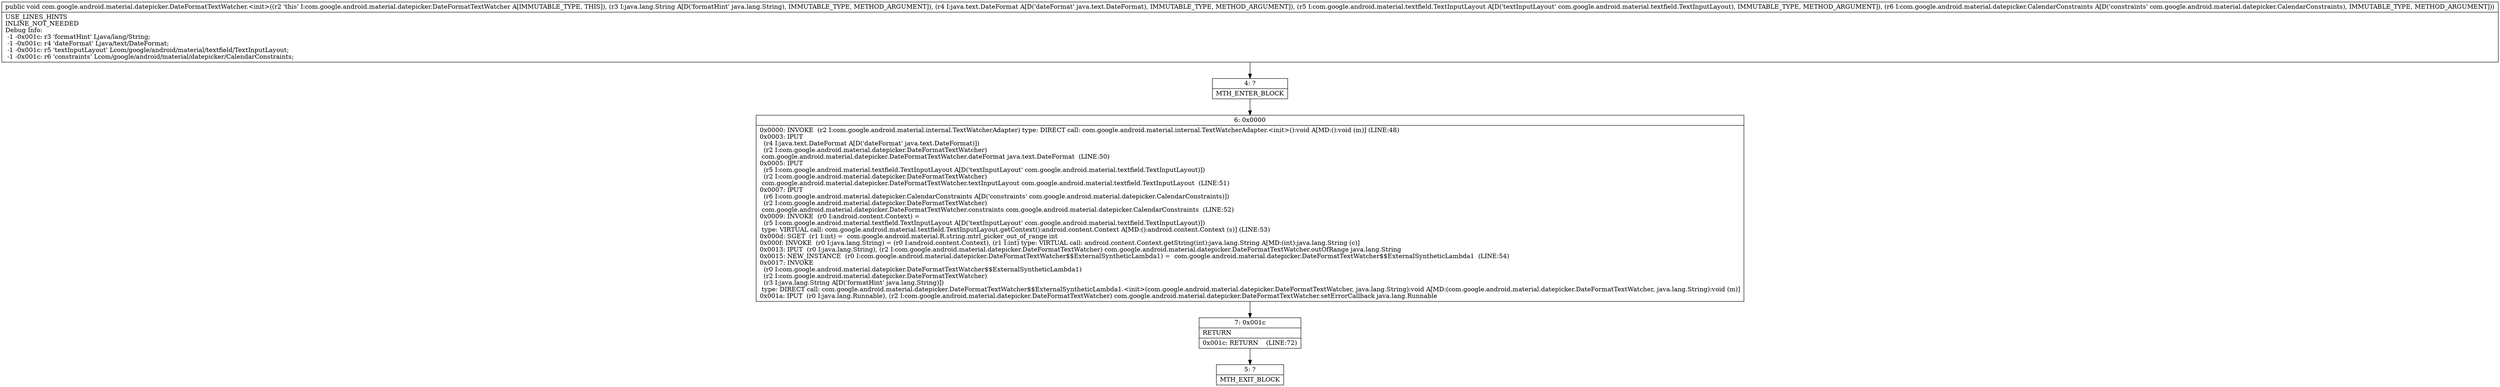 digraph "CFG forcom.google.android.material.datepicker.DateFormatTextWatcher.\<init\>(Ljava\/lang\/String;Ljava\/text\/DateFormat;Lcom\/google\/android\/material\/textfield\/TextInputLayout;Lcom\/google\/android\/material\/datepicker\/CalendarConstraints;)V" {
Node_4 [shape=record,label="{4\:\ ?|MTH_ENTER_BLOCK\l}"];
Node_6 [shape=record,label="{6\:\ 0x0000|0x0000: INVOKE  (r2 I:com.google.android.material.internal.TextWatcherAdapter) type: DIRECT call: com.google.android.material.internal.TextWatcherAdapter.\<init\>():void A[MD:():void (m)] (LINE:48)\l0x0003: IPUT  \l  (r4 I:java.text.DateFormat A[D('dateFormat' java.text.DateFormat)])\l  (r2 I:com.google.android.material.datepicker.DateFormatTextWatcher)\l com.google.android.material.datepicker.DateFormatTextWatcher.dateFormat java.text.DateFormat  (LINE:50)\l0x0005: IPUT  \l  (r5 I:com.google.android.material.textfield.TextInputLayout A[D('textInputLayout' com.google.android.material.textfield.TextInputLayout)])\l  (r2 I:com.google.android.material.datepicker.DateFormatTextWatcher)\l com.google.android.material.datepicker.DateFormatTextWatcher.textInputLayout com.google.android.material.textfield.TextInputLayout  (LINE:51)\l0x0007: IPUT  \l  (r6 I:com.google.android.material.datepicker.CalendarConstraints A[D('constraints' com.google.android.material.datepicker.CalendarConstraints)])\l  (r2 I:com.google.android.material.datepicker.DateFormatTextWatcher)\l com.google.android.material.datepicker.DateFormatTextWatcher.constraints com.google.android.material.datepicker.CalendarConstraints  (LINE:52)\l0x0009: INVOKE  (r0 I:android.content.Context) = \l  (r5 I:com.google.android.material.textfield.TextInputLayout A[D('textInputLayout' com.google.android.material.textfield.TextInputLayout)])\l type: VIRTUAL call: com.google.android.material.textfield.TextInputLayout.getContext():android.content.Context A[MD:():android.content.Context (s)] (LINE:53)\l0x000d: SGET  (r1 I:int) =  com.google.android.material.R.string.mtrl_picker_out_of_range int \l0x000f: INVOKE  (r0 I:java.lang.String) = (r0 I:android.content.Context), (r1 I:int) type: VIRTUAL call: android.content.Context.getString(int):java.lang.String A[MD:(int):java.lang.String (c)]\l0x0013: IPUT  (r0 I:java.lang.String), (r2 I:com.google.android.material.datepicker.DateFormatTextWatcher) com.google.android.material.datepicker.DateFormatTextWatcher.outOfRange java.lang.String \l0x0015: NEW_INSTANCE  (r0 I:com.google.android.material.datepicker.DateFormatTextWatcher$$ExternalSyntheticLambda1) =  com.google.android.material.datepicker.DateFormatTextWatcher$$ExternalSyntheticLambda1  (LINE:54)\l0x0017: INVOKE  \l  (r0 I:com.google.android.material.datepicker.DateFormatTextWatcher$$ExternalSyntheticLambda1)\l  (r2 I:com.google.android.material.datepicker.DateFormatTextWatcher)\l  (r3 I:java.lang.String A[D('formatHint' java.lang.String)])\l type: DIRECT call: com.google.android.material.datepicker.DateFormatTextWatcher$$ExternalSyntheticLambda1.\<init\>(com.google.android.material.datepicker.DateFormatTextWatcher, java.lang.String):void A[MD:(com.google.android.material.datepicker.DateFormatTextWatcher, java.lang.String):void (m)]\l0x001a: IPUT  (r0 I:java.lang.Runnable), (r2 I:com.google.android.material.datepicker.DateFormatTextWatcher) com.google.android.material.datepicker.DateFormatTextWatcher.setErrorCallback java.lang.Runnable \l}"];
Node_7 [shape=record,label="{7\:\ 0x001c|RETURN\l|0x001c: RETURN    (LINE:72)\l}"];
Node_5 [shape=record,label="{5\:\ ?|MTH_EXIT_BLOCK\l}"];
MethodNode[shape=record,label="{public void com.google.android.material.datepicker.DateFormatTextWatcher.\<init\>((r2 'this' I:com.google.android.material.datepicker.DateFormatTextWatcher A[IMMUTABLE_TYPE, THIS]), (r3 I:java.lang.String A[D('formatHint' java.lang.String), IMMUTABLE_TYPE, METHOD_ARGUMENT]), (r4 I:java.text.DateFormat A[D('dateFormat' java.text.DateFormat), IMMUTABLE_TYPE, METHOD_ARGUMENT]), (r5 I:com.google.android.material.textfield.TextInputLayout A[D('textInputLayout' com.google.android.material.textfield.TextInputLayout), IMMUTABLE_TYPE, METHOD_ARGUMENT]), (r6 I:com.google.android.material.datepicker.CalendarConstraints A[D('constraints' com.google.android.material.datepicker.CalendarConstraints), IMMUTABLE_TYPE, METHOD_ARGUMENT]))  | USE_LINES_HINTS\lINLINE_NOT_NEEDED\lDebug Info:\l  \-1 \-0x001c: r3 'formatHint' Ljava\/lang\/String;\l  \-1 \-0x001c: r4 'dateFormat' Ljava\/text\/DateFormat;\l  \-1 \-0x001c: r5 'textInputLayout' Lcom\/google\/android\/material\/textfield\/TextInputLayout;\l  \-1 \-0x001c: r6 'constraints' Lcom\/google\/android\/material\/datepicker\/CalendarConstraints;\l}"];
MethodNode -> Node_4;Node_4 -> Node_6;
Node_6 -> Node_7;
Node_7 -> Node_5;
}

